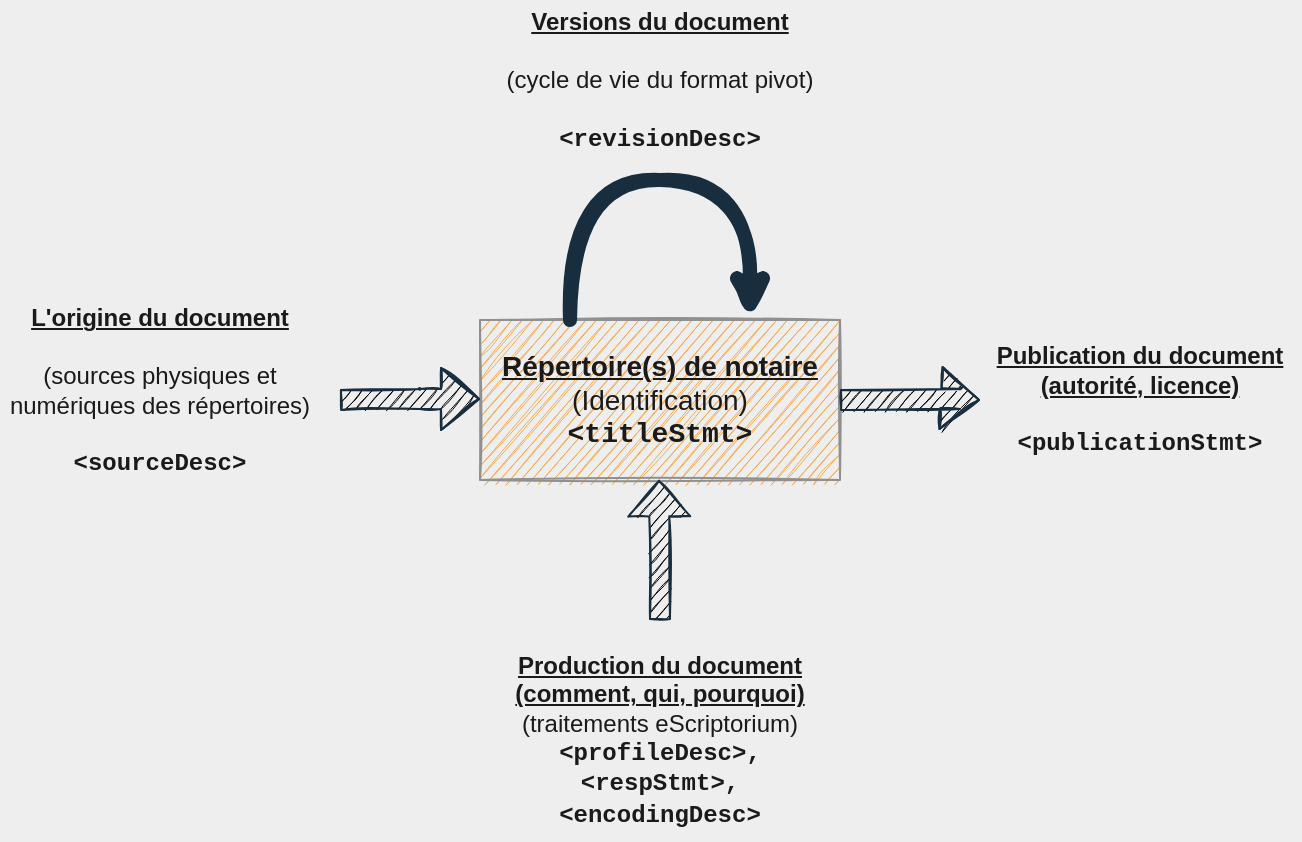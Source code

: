 <mxfile version="13.7.3" type="device"><diagram id="YhITYwzUvjZOOIv3M800" name="Page-1"><mxGraphModel dx="1426" dy="803" grid="1" gridSize="10" guides="1" tooltips="1" connect="1" arrows="1" fold="1" page="1" pageScale="1" pageWidth="827" pageHeight="1169" background="#EEEEEE" math="0" shadow="0"><root><mxCell id="0"/><mxCell id="1" parent="0"/><mxCell id="6u_Tn3_FKtSW4TB-xkNF-1" value="&lt;div style=&quot;font-size: 14px&quot;&gt;&lt;font style=&quot;font-size: 14px&quot;&gt;&lt;b&gt;&lt;u&gt;Répertoire(s) de notaire&lt;/u&gt;&lt;/b&gt;&lt;br&gt;&lt;/font&gt;&lt;/div&gt;&lt;div style=&quot;font-size: 14px&quot;&gt;&lt;font style=&quot;font-size: 14px&quot;&gt;(Identification)&lt;/font&gt;&lt;/div&gt;&lt;div style=&quot;font-size: 14px&quot;&gt;&lt;font style=&quot;font-size: 14px&quot;&gt;&lt;b&gt;&lt;font style=&quot;font-size: 14px&quot; face=&quot;Courier New&quot;&gt;&amp;lt;titleStmt&amp;gt;&lt;/font&gt;&lt;/b&gt;&lt;br&gt;&lt;/font&gt;&lt;/div&gt;" style="rounded=0;whiteSpace=wrap;html=1;sketch=1;strokeColor=#909090;fontColor=#1A1A1A;fillColor=#F5AB50;" vertex="1" parent="1"><mxGeometry x="310" y="270" width="180" height="80" as="geometry"/></mxCell><mxCell id="6u_Tn3_FKtSW4TB-xkNF-2" value="" style="shape=flexArrow;endArrow=classic;html=1;sketch=1;strokeColor=#182E3E;fontColor=#1A1A1A;labelBackgroundColor=#EEEEEE;fillColor=#000000;" edge="1" parent="1"><mxGeometry width="50" height="50" relative="1" as="geometry"><mxPoint x="240" y="310" as="sourcePoint"/><mxPoint x="310" y="309.5" as="targetPoint"/><Array as="points"><mxPoint x="280" y="309.5"/></Array></mxGeometry></mxCell><mxCell id="6u_Tn3_FKtSW4TB-xkNF-3" value="" style="shape=flexArrow;endArrow=classic;html=1;sketch=1;strokeColor=#182E3E;fontColor=#1A1A1A;fillStyle=auto;labelBackgroundColor=#EEEEEE;fillColor=#000000;" edge="1" parent="1"><mxGeometry width="50" height="50" relative="1" as="geometry"><mxPoint x="490" y="310" as="sourcePoint"/><mxPoint x="560" y="310" as="targetPoint"/><Array as="points"><mxPoint x="550" y="309.5"/></Array></mxGeometry></mxCell><mxCell id="6u_Tn3_FKtSW4TB-xkNF-4" value="&lt;div&gt;&lt;u&gt;&lt;b&gt;L'origine du document&lt;/b&gt;&lt;/u&gt;&lt;/div&gt;&lt;div&gt;&lt;br&gt;&lt;/div&gt;&lt;div&gt;(sources physiques et numériques des répertoires)&lt;/div&gt;&lt;div&gt;&lt;br&gt;&lt;/div&gt;&lt;div&gt;&lt;b&gt;&lt;font face=&quot;Courier New&quot;&gt;&amp;lt;sourceDesc&amp;gt;&lt;/font&gt;&lt;/b&gt;&lt;br&gt;&lt;/div&gt;&lt;div&gt;&lt;br&gt;&lt;/div&gt;&lt;div&gt;&lt;br&gt;&lt;/div&gt;" style="text;html=1;strokeColor=none;fillColor=none;align=center;verticalAlign=middle;whiteSpace=wrap;rounded=0;sketch=1;fontColor=#1A1A1A;" vertex="1" parent="1"><mxGeometry x="70" y="260" width="160" height="120" as="geometry"/></mxCell><mxCell id="6u_Tn3_FKtSW4TB-xkNF-5" style="edgeStyle=orthogonalEdgeStyle;rounded=0;orthogonalLoop=1;jettySize=auto;html=1;exitX=0.25;exitY=0;exitDx=0;exitDy=0;entryX=0.75;entryY=0;entryDx=0;entryDy=0;curved=1;strokeWidth=7;sketch=1;strokeColor=#182E3E;fontColor=#1A1A1A;labelBackgroundColor=#EEEEEE;" edge="1" parent="1" source="6u_Tn3_FKtSW4TB-xkNF-1" target="6u_Tn3_FKtSW4TB-xkNF-1"><mxGeometry relative="1" as="geometry"><Array as="points"><mxPoint x="355" y="200"/><mxPoint x="445" y="200"/></Array></mxGeometry></mxCell><mxCell id="6u_Tn3_FKtSW4TB-xkNF-8" value="" style="shape=flexArrow;endArrow=classic;html=1;strokeWidth=1;endWidth=20;endSize=5.56;sketch=1;strokeColor=#182E3E;fontColor=#1A1A1A;labelBackgroundColor=#EEEEEE;fillColor=#000000;" edge="1" parent="1"><mxGeometry width="50" height="50" relative="1" as="geometry"><mxPoint x="400" y="420" as="sourcePoint"/><mxPoint x="399.5" y="350" as="targetPoint"/></mxGeometry></mxCell><mxCell id="6u_Tn3_FKtSW4TB-xkNF-9" value="&lt;div&gt;&lt;b&gt;&lt;u&gt;Production du document (comment, qui, pourquoi)&lt;/u&gt;&lt;/b&gt; &lt;br&gt;&lt;/div&gt;&lt;div&gt;(traitements eScriptorium)&lt;br&gt;&lt;/div&gt;&lt;div&gt;&lt;font face=&quot;Courier New&quot;&gt;&lt;b&gt;&amp;lt;profileDesc&amp;gt;, &amp;lt;respStmt&amp;gt;, &amp;lt;encodingDesc&amp;gt;&lt;/b&gt;&lt;/font&gt;&lt;br&gt;&lt;/div&gt;" style="text;html=1;strokeColor=none;fillColor=none;align=center;verticalAlign=middle;whiteSpace=wrap;rounded=0;sketch=1;fontColor=#1A1A1A;" vertex="1" parent="1"><mxGeometry x="320" y="430" width="160" height="100" as="geometry"/></mxCell><mxCell id="6u_Tn3_FKtSW4TB-xkNF-10" value="&lt;div&gt;&lt;b&gt;&lt;u&gt;Versions du document&lt;/u&gt;&lt;/b&gt; &lt;br&gt;&lt;/div&gt;&lt;div&gt;&lt;br&gt;&lt;/div&gt;&lt;div&gt;(cycle de vie du format pivot)&lt;br&gt;&lt;/div&gt;&lt;div&gt;&lt;br&gt;&lt;/div&gt;&lt;div&gt;&lt;font face=&quot;Courier New&quot;&gt;&lt;b&gt;&amp;lt;revisionDesc&amp;gt;&lt;/b&gt;&lt;/font&gt;&lt;br&gt;&lt;/div&gt;" style="text;html=1;strokeColor=none;fillColor=none;align=center;verticalAlign=middle;whiteSpace=wrap;rounded=0;sketch=1;fontColor=#1A1A1A;" vertex="1" parent="1"><mxGeometry x="320" y="110" width="160" height="80" as="geometry"/></mxCell><mxCell id="6u_Tn3_FKtSW4TB-xkNF-11" value="&lt;div&gt;&lt;b&gt;&lt;u&gt;Publication du document (autorité, licence)&lt;/u&gt;&lt;/b&gt;&lt;/div&gt;&lt;div&gt;&lt;br&gt;&lt;/div&gt;&lt;div&gt;&lt;font face=&quot;Courier New&quot;&gt;&lt;b&gt;&amp;lt;publicationStmt&amp;gt;&lt;/b&gt;&lt;/font&gt;&lt;br&gt;&lt;/div&gt;" style="text;html=1;strokeColor=none;fillColor=none;align=center;verticalAlign=middle;whiteSpace=wrap;rounded=0;sketch=1;fontColor=#1A1A1A;" vertex="1" parent="1"><mxGeometry x="560" y="270" width="160" height="80" as="geometry"/></mxCell></root></mxGraphModel></diagram></mxfile>